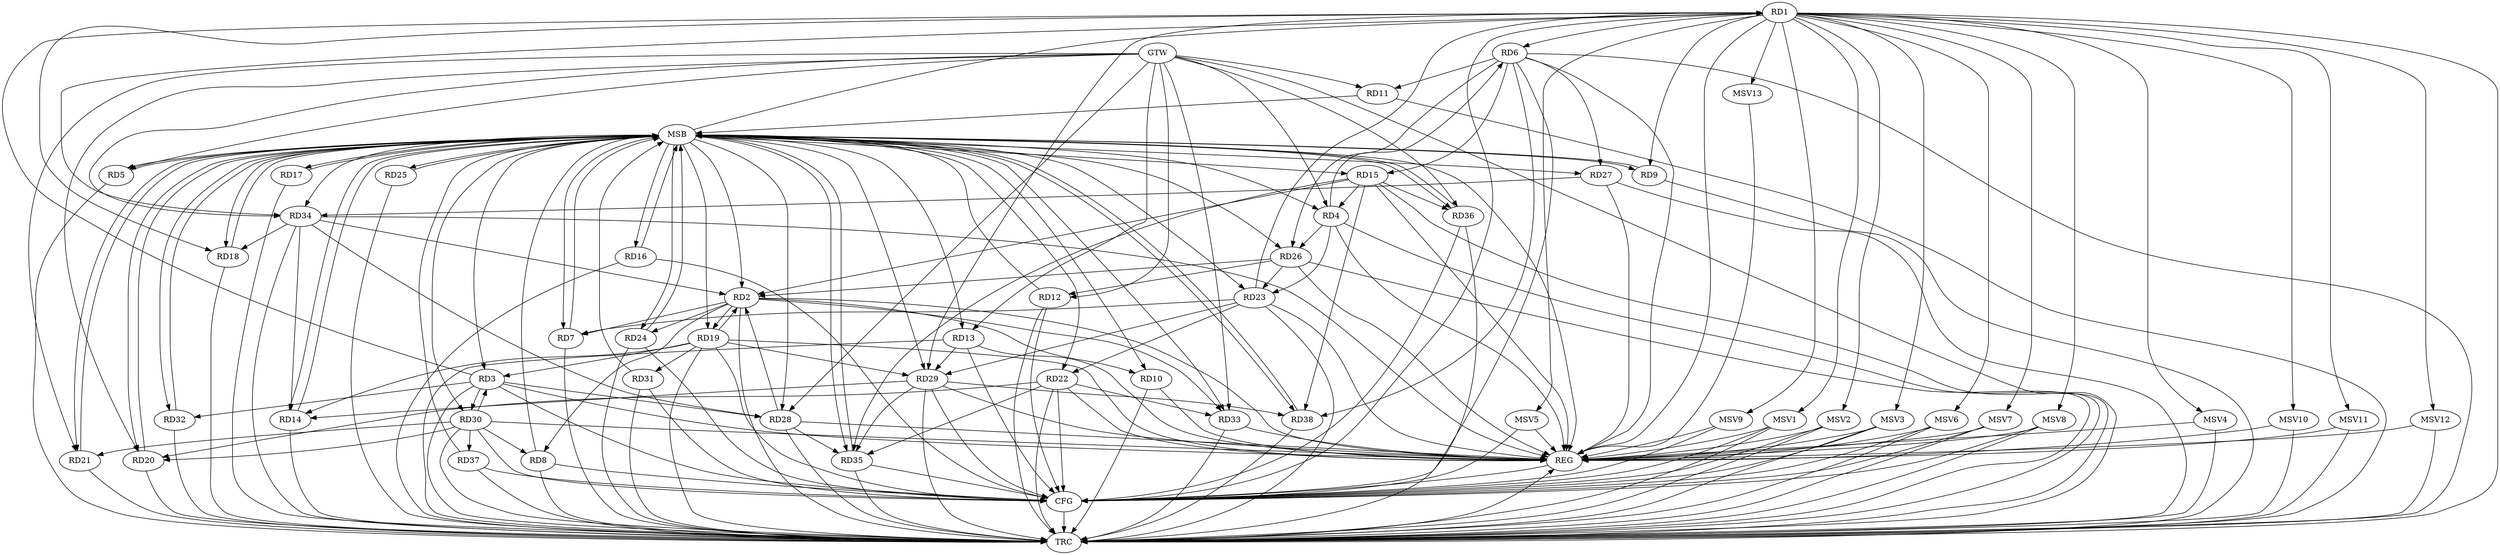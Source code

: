 strict digraph G {
  RD1 [ label="RD1" ];
  RD2 [ label="RD2" ];
  RD3 [ label="RD3" ];
  RD4 [ label="RD4" ];
  RD5 [ label="RD5" ];
  RD6 [ label="RD6" ];
  RD7 [ label="RD7" ];
  RD8 [ label="RD8" ];
  RD9 [ label="RD9" ];
  RD10 [ label="RD10" ];
  RD11 [ label="RD11" ];
  RD12 [ label="RD12" ];
  RD13 [ label="RD13" ];
  RD14 [ label="RD14" ];
  RD15 [ label="RD15" ];
  RD16 [ label="RD16" ];
  RD17 [ label="RD17" ];
  RD18 [ label="RD18" ];
  RD19 [ label="RD19" ];
  RD20 [ label="RD20" ];
  RD21 [ label="RD21" ];
  RD22 [ label="RD22" ];
  RD23 [ label="RD23" ];
  RD24 [ label="RD24" ];
  RD25 [ label="RD25" ];
  RD26 [ label="RD26" ];
  RD27 [ label="RD27" ];
  RD28 [ label="RD28" ];
  RD29 [ label="RD29" ];
  RD30 [ label="RD30" ];
  RD31 [ label="RD31" ];
  RD32 [ label="RD32" ];
  RD33 [ label="RD33" ];
  RD34 [ label="RD34" ];
  RD35 [ label="RD35" ];
  RD36 [ label="RD36" ];
  RD37 [ label="RD37" ];
  RD38 [ label="RD38" ];
  GTW [ label="GTW" ];
  REG [ label="REG" ];
  MSB [ label="MSB" ];
  CFG [ label="CFG" ];
  TRC [ label="TRC" ];
  MSV1 [ label="MSV1" ];
  MSV2 [ label="MSV2" ];
  MSV3 [ label="MSV3" ];
  MSV4 [ label="MSV4" ];
  MSV5 [ label="MSV5" ];
  MSV6 [ label="MSV6" ];
  MSV7 [ label="MSV7" ];
  MSV8 [ label="MSV8" ];
  MSV9 [ label="MSV9" ];
  MSV10 [ label="MSV10" ];
  MSV11 [ label="MSV11" ];
  MSV12 [ label="MSV12" ];
  MSV13 [ label="MSV13" ];
  RD3 -> RD1;
  RD1 -> RD6;
  RD1 -> RD9;
  RD1 -> RD18;
  RD23 -> RD1;
  RD1 -> RD29;
  RD1 -> RD34;
  RD2 -> RD7;
  RD2 -> RD8;
  RD2 -> RD10;
  RD15 -> RD2;
  RD2 -> RD19;
  RD19 -> RD2;
  RD2 -> RD24;
  RD26 -> RD2;
  RD28 -> RD2;
  RD2 -> RD33;
  RD34 -> RD2;
  RD19 -> RD3;
  RD3 -> RD28;
  RD3 -> RD30;
  RD30 -> RD3;
  RD3 -> RD32;
  RD4 -> RD6;
  RD15 -> RD4;
  RD4 -> RD23;
  RD4 -> RD26;
  RD6 -> RD11;
  RD6 -> RD15;
  RD6 -> RD26;
  RD6 -> RD27;
  RD6 -> RD38;
  RD23 -> RD7;
  RD30 -> RD8;
  RD26 -> RD12;
  RD13 -> RD29;
  RD19 -> RD14;
  RD29 -> RD14;
  RD34 -> RD14;
  RD15 -> RD35;
  RD15 -> RD36;
  RD15 -> RD38;
  RD34 -> RD18;
  RD19 -> RD29;
  RD19 -> RD31;
  RD22 -> RD20;
  RD30 -> RD20;
  RD30 -> RD21;
  RD23 -> RD22;
  RD22 -> RD33;
  RD22 -> RD35;
  RD26 -> RD23;
  RD23 -> RD29;
  RD27 -> RD34;
  RD34 -> RD28;
  RD28 -> RD35;
  RD29 -> RD35;
  RD29 -> RD38;
  RD30 -> RD37;
  GTW -> RD33;
  GTW -> RD36;
  GTW -> RD28;
  GTW -> RD21;
  GTW -> RD11;
  GTW -> RD13;
  GTW -> RD5;
  GTW -> RD34;
  GTW -> RD20;
  GTW -> RD4;
  GTW -> RD12;
  RD1 -> REG;
  RD2 -> REG;
  RD3 -> REG;
  RD4 -> REG;
  RD6 -> REG;
  RD10 -> REG;
  RD13 -> REG;
  RD15 -> REG;
  RD19 -> REG;
  RD22 -> REG;
  RD23 -> REG;
  RD26 -> REG;
  RD27 -> REG;
  RD28 -> REG;
  RD29 -> REG;
  RD30 -> REG;
  RD33 -> REG;
  RD34 -> REG;
  RD5 -> MSB;
  MSB -> RD1;
  MSB -> RD9;
  MSB -> RD10;
  MSB -> RD13;
  MSB -> RD28;
  MSB -> RD30;
  MSB -> RD32;
  MSB -> REG;
  RD7 -> MSB;
  MSB -> RD14;
  MSB -> RD21;
  MSB -> RD23;
  MSB -> RD36;
  RD8 -> MSB;
  MSB -> RD7;
  RD9 -> MSB;
  MSB -> RD15;
  MSB -> RD16;
  MSB -> RD19;
  RD11 -> MSB;
  MSB -> RD4;
  MSB -> RD25;
  MSB -> RD29;
  RD12 -> MSB;
  MSB -> RD18;
  MSB -> RD26;
  RD14 -> MSB;
  MSB -> RD5;
  MSB -> RD17;
  MSB -> RD24;
  RD16 -> MSB;
  MSB -> RD3;
  RD17 -> MSB;
  MSB -> RD27;
  MSB -> RD38;
  RD18 -> MSB;
  RD20 -> MSB;
  MSB -> RD22;
  RD21 -> MSB;
  MSB -> RD20;
  RD24 -> MSB;
  MSB -> RD35;
  RD25 -> MSB;
  MSB -> RD33;
  RD31 -> MSB;
  RD32 -> MSB;
  RD35 -> MSB;
  MSB -> RD2;
  RD36 -> MSB;
  RD37 -> MSB;
  RD38 -> MSB;
  MSB -> RD34;
  RD36 -> CFG;
  RD16 -> CFG;
  RD31 -> CFG;
  RD35 -> CFG;
  RD22 -> CFG;
  RD29 -> CFG;
  RD12 -> CFG;
  RD13 -> CFG;
  RD3 -> CFG;
  RD30 -> CFG;
  RD19 -> CFG;
  RD1 -> CFG;
  RD37 -> CFG;
  RD6 -> CFG;
  RD24 -> CFG;
  RD8 -> CFG;
  REG -> CFG;
  RD1 -> TRC;
  RD2 -> TRC;
  RD3 -> TRC;
  RD4 -> TRC;
  RD5 -> TRC;
  RD6 -> TRC;
  RD7 -> TRC;
  RD8 -> TRC;
  RD9 -> TRC;
  RD10 -> TRC;
  RD11 -> TRC;
  RD12 -> TRC;
  RD13 -> TRC;
  RD14 -> TRC;
  RD15 -> TRC;
  RD16 -> TRC;
  RD17 -> TRC;
  RD18 -> TRC;
  RD19 -> TRC;
  RD20 -> TRC;
  RD21 -> TRC;
  RD22 -> TRC;
  RD23 -> TRC;
  RD24 -> TRC;
  RD25 -> TRC;
  RD26 -> TRC;
  RD27 -> TRC;
  RD28 -> TRC;
  RD29 -> TRC;
  RD30 -> TRC;
  RD31 -> TRC;
  RD32 -> TRC;
  RD33 -> TRC;
  RD34 -> TRC;
  RD35 -> TRC;
  RD36 -> TRC;
  RD37 -> TRC;
  RD38 -> TRC;
  GTW -> TRC;
  CFG -> TRC;
  TRC -> REG;
  RD1 -> MSV1;
  MSV1 -> REG;
  MSV1 -> TRC;
  MSV1 -> CFG;
  RD1 -> MSV2;
  RD1 -> MSV3;
  MSV2 -> REG;
  MSV2 -> TRC;
  MSV2 -> CFG;
  MSV3 -> REG;
  MSV3 -> TRC;
  MSV3 -> CFG;
  RD1 -> MSV4;
  MSV4 -> REG;
  MSV4 -> TRC;
  RD1 -> MSV5;
  RD1 -> MSV6;
  RD1 -> MSV7;
  MSV5 -> REG;
  MSV5 -> CFG;
  MSV6 -> REG;
  MSV6 -> TRC;
  MSV6 -> CFG;
  MSV7 -> REG;
  MSV7 -> TRC;
  MSV7 -> CFG;
  RD1 -> MSV8;
  RD1 -> MSV9;
  MSV8 -> REG;
  MSV8 -> TRC;
  MSV8 -> CFG;
  MSV9 -> REG;
  MSV9 -> CFG;
  RD1 -> MSV10;
  RD1 -> MSV11;
  MSV10 -> REG;
  MSV10 -> TRC;
  MSV11 -> REG;
  MSV11 -> TRC;
  RD1 -> MSV12;
  MSV12 -> REG;
  MSV12 -> TRC;
  RD1 -> MSV13;
  MSV13 -> REG;
}
